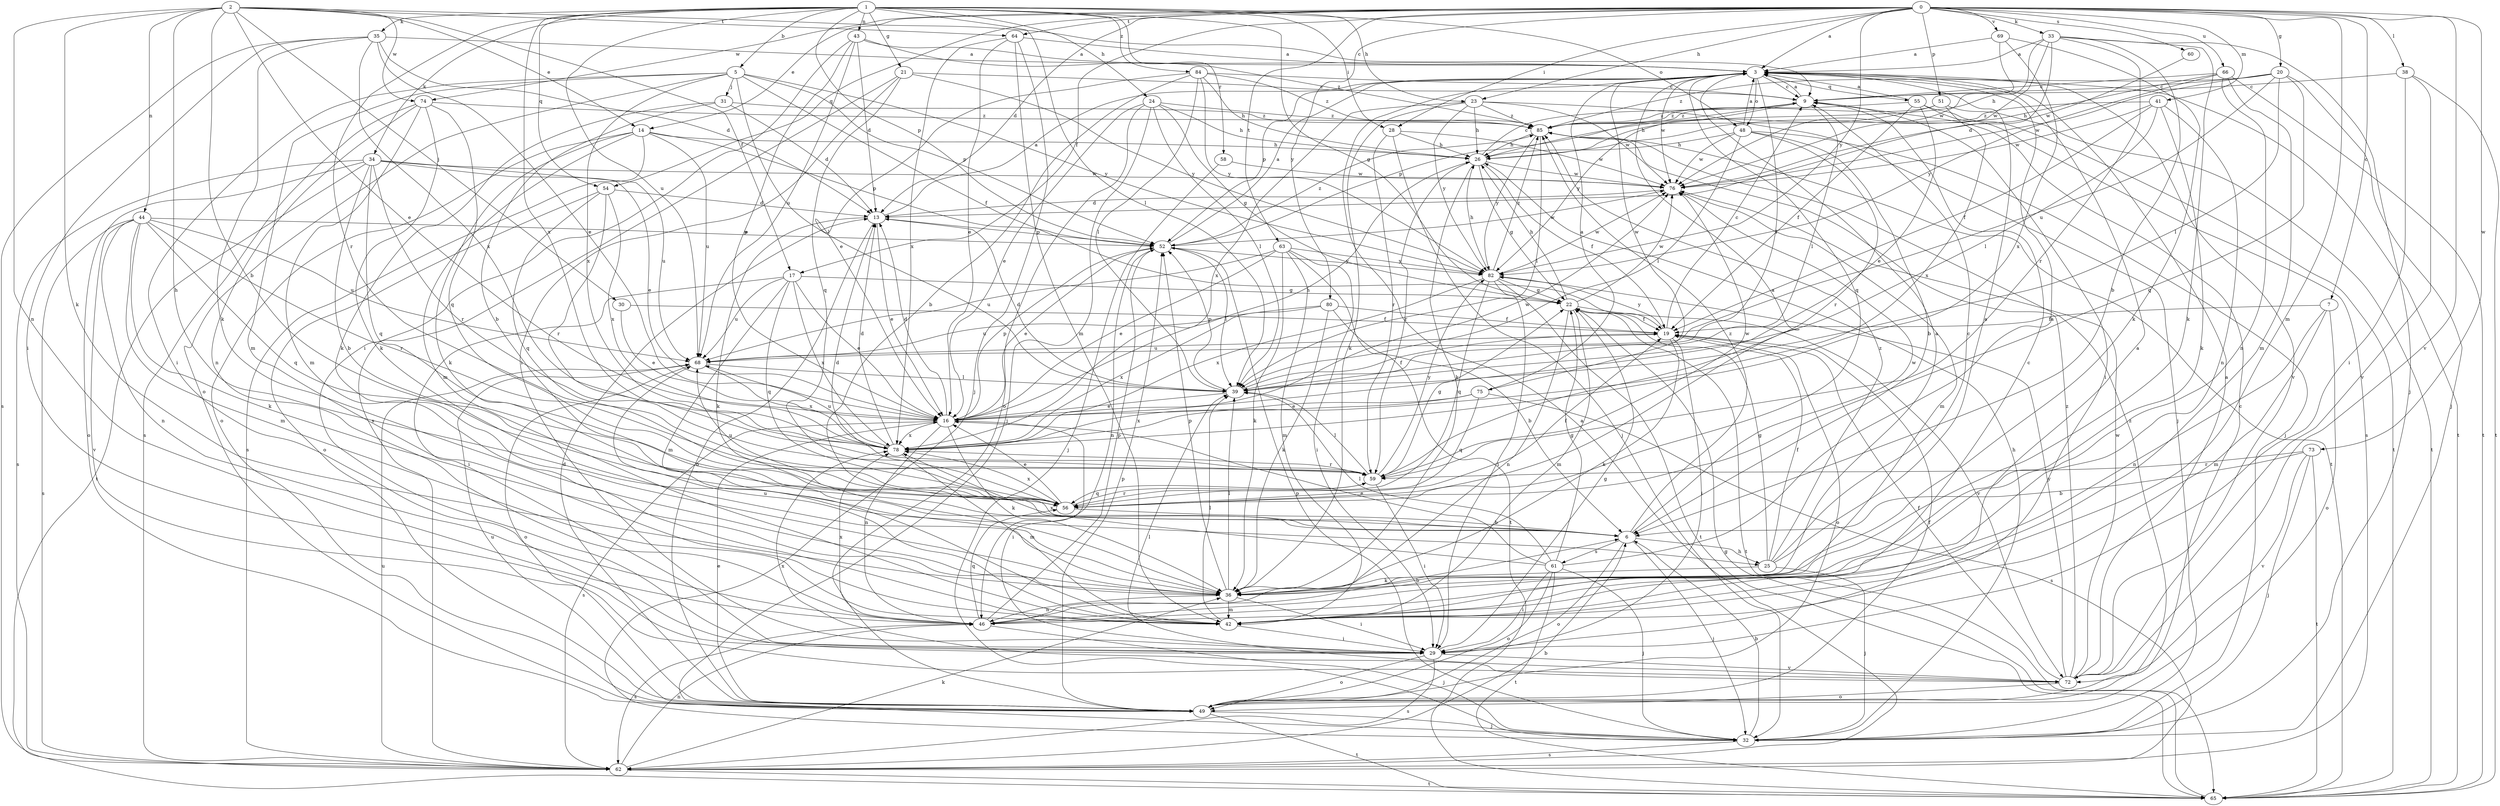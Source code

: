 strict digraph  {
0;
1;
2;
3;
5;
6;
7;
9;
13;
14;
16;
17;
19;
20;
21;
22;
23;
24;
25;
26;
28;
29;
30;
31;
32;
33;
34;
35;
36;
38;
39;
41;
42;
43;
44;
46;
48;
49;
51;
52;
54;
55;
56;
58;
59;
60;
61;
62;
63;
64;
65;
66;
68;
69;
72;
73;
74;
75;
76;
78;
80;
82;
84;
85;
0 -> 3  [label=a];
0 -> 7  [label=c];
0 -> 13  [label=d];
0 -> 14  [label=e];
0 -> 17  [label=f];
0 -> 20  [label=g];
0 -> 23  [label=h];
0 -> 28  [label=i];
0 -> 33  [label=k];
0 -> 38  [label=l];
0 -> 41  [label=m];
0 -> 42  [label=m];
0 -> 51  [label=p];
0 -> 54  [label=q];
0 -> 60  [label=s];
0 -> 63  [label=t];
0 -> 64  [label=t];
0 -> 66  [label=u];
0 -> 69  [label=v];
0 -> 72  [label=v];
0 -> 73  [label=w];
0 -> 74  [label=w];
0 -> 80  [label=y];
0 -> 82  [label=y];
1 -> 5  [label=b];
1 -> 21  [label=g];
1 -> 22  [label=g];
1 -> 23  [label=h];
1 -> 24  [label=h];
1 -> 28  [label=i];
1 -> 34  [label=k];
1 -> 35  [label=k];
1 -> 39  [label=l];
1 -> 43  [label=n];
1 -> 48  [label=o];
1 -> 52  [label=p];
1 -> 54  [label=q];
1 -> 58  [label=r];
1 -> 59  [label=r];
1 -> 68  [label=u];
1 -> 78  [label=x];
1 -> 84  [label=z];
2 -> 6  [label=b];
2 -> 9  [label=c];
2 -> 14  [label=e];
2 -> 16  [label=e];
2 -> 17  [label=f];
2 -> 25  [label=h];
2 -> 30  [label=j];
2 -> 36  [label=k];
2 -> 44  [label=n];
2 -> 46  [label=n];
2 -> 64  [label=t];
2 -> 74  [label=w];
3 -> 9  [label=c];
3 -> 39  [label=l];
3 -> 48  [label=o];
3 -> 52  [label=p];
3 -> 55  [label=q];
3 -> 56  [label=q];
3 -> 65  [label=t];
3 -> 72  [label=v];
3 -> 75  [label=w];
3 -> 76  [label=w];
5 -> 19  [label=f];
5 -> 29  [label=i];
5 -> 31  [label=j];
5 -> 39  [label=l];
5 -> 42  [label=m];
5 -> 49  [label=o];
5 -> 52  [label=p];
5 -> 78  [label=x];
5 -> 82  [label=y];
6 -> 25  [label=h];
6 -> 32  [label=j];
6 -> 49  [label=o];
6 -> 61  [label=s];
6 -> 76  [label=w];
6 -> 85  [label=z];
7 -> 19  [label=f];
7 -> 42  [label=m];
7 -> 46  [label=n];
7 -> 49  [label=o];
9 -> 3  [label=a];
9 -> 29  [label=i];
9 -> 39  [label=l];
9 -> 52  [label=p];
9 -> 82  [label=y];
9 -> 85  [label=z];
13 -> 3  [label=a];
13 -> 16  [label=e];
13 -> 36  [label=k];
13 -> 49  [label=o];
13 -> 52  [label=p];
14 -> 26  [label=h];
14 -> 36  [label=k];
14 -> 42  [label=m];
14 -> 49  [label=o];
14 -> 52  [label=p];
14 -> 62  [label=s];
14 -> 68  [label=u];
16 -> 13  [label=d];
16 -> 26  [label=h];
16 -> 29  [label=i];
16 -> 36  [label=k];
16 -> 46  [label=n];
16 -> 52  [label=p];
16 -> 62  [label=s];
16 -> 76  [label=w];
16 -> 78  [label=x];
17 -> 16  [label=e];
17 -> 22  [label=g];
17 -> 29  [label=i];
17 -> 42  [label=m];
17 -> 56  [label=q];
17 -> 68  [label=u];
17 -> 78  [label=x];
19 -> 9  [label=c];
19 -> 29  [label=i];
19 -> 36  [label=k];
19 -> 49  [label=o];
19 -> 68  [label=u];
19 -> 82  [label=y];
20 -> 9  [label=c];
20 -> 32  [label=j];
20 -> 39  [label=l];
20 -> 56  [label=q];
20 -> 68  [label=u];
20 -> 76  [label=w];
20 -> 85  [label=z];
21 -> 9  [label=c];
21 -> 29  [label=i];
21 -> 56  [label=q];
21 -> 62  [label=s];
21 -> 82  [label=y];
22 -> 19  [label=f];
22 -> 26  [label=h];
22 -> 42  [label=m];
22 -> 46  [label=n];
22 -> 65  [label=t];
22 -> 72  [label=v];
22 -> 76  [label=w];
23 -> 26  [label=h];
23 -> 32  [label=j];
23 -> 36  [label=k];
23 -> 76  [label=w];
23 -> 78  [label=x];
23 -> 82  [label=y];
23 -> 85  [label=z];
24 -> 16  [label=e];
24 -> 22  [label=g];
24 -> 26  [label=h];
24 -> 32  [label=j];
24 -> 39  [label=l];
24 -> 49  [label=o];
24 -> 85  [label=z];
25 -> 3  [label=a];
25 -> 9  [label=c];
25 -> 19  [label=f];
25 -> 22  [label=g];
25 -> 32  [label=j];
25 -> 36  [label=k];
25 -> 85  [label=z];
26 -> 9  [label=c];
26 -> 19  [label=f];
26 -> 22  [label=g];
26 -> 36  [label=k];
26 -> 59  [label=r];
26 -> 76  [label=w];
28 -> 26  [label=h];
28 -> 32  [label=j];
28 -> 59  [label=r];
28 -> 76  [label=w];
29 -> 22  [label=g];
29 -> 49  [label=o];
29 -> 62  [label=s];
29 -> 72  [label=v];
30 -> 16  [label=e];
30 -> 19  [label=f];
31 -> 6  [label=b];
31 -> 13  [label=d];
31 -> 36  [label=k];
31 -> 85  [label=z];
32 -> 6  [label=b];
32 -> 26  [label=h];
32 -> 52  [label=p];
32 -> 62  [label=s];
33 -> 3  [label=a];
33 -> 6  [label=b];
33 -> 13  [label=d];
33 -> 26  [label=h];
33 -> 32  [label=j];
33 -> 36  [label=k];
33 -> 59  [label=r];
33 -> 76  [label=w];
34 -> 6  [label=b];
34 -> 16  [label=e];
34 -> 49  [label=o];
34 -> 56  [label=q];
34 -> 59  [label=r];
34 -> 62  [label=s];
34 -> 65  [label=t];
34 -> 68  [label=u];
34 -> 76  [label=w];
35 -> 3  [label=a];
35 -> 13  [label=d];
35 -> 16  [label=e];
35 -> 29  [label=i];
35 -> 36  [label=k];
35 -> 62  [label=s];
35 -> 78  [label=x];
36 -> 3  [label=a];
36 -> 29  [label=i];
36 -> 39  [label=l];
36 -> 42  [label=m];
36 -> 46  [label=n];
36 -> 52  [label=p];
38 -> 9  [label=c];
38 -> 29  [label=i];
38 -> 65  [label=t];
38 -> 72  [label=v];
39 -> 13  [label=d];
39 -> 16  [label=e];
39 -> 19  [label=f];
39 -> 52  [label=p];
41 -> 19  [label=f];
41 -> 36  [label=k];
41 -> 39  [label=l];
41 -> 46  [label=n];
41 -> 76  [label=w];
41 -> 85  [label=z];
42 -> 3  [label=a];
42 -> 9  [label=c];
42 -> 29  [label=i];
42 -> 39  [label=l];
42 -> 68  [label=u];
43 -> 3  [label=a];
43 -> 13  [label=d];
43 -> 16  [label=e];
43 -> 29  [label=i];
43 -> 68  [label=u];
43 -> 85  [label=z];
44 -> 36  [label=k];
44 -> 42  [label=m];
44 -> 46  [label=n];
44 -> 52  [label=p];
44 -> 56  [label=q];
44 -> 59  [label=r];
44 -> 62  [label=s];
44 -> 68  [label=u];
44 -> 72  [label=v];
46 -> 6  [label=b];
46 -> 32  [label=j];
46 -> 52  [label=p];
46 -> 56  [label=q];
46 -> 62  [label=s];
46 -> 78  [label=x];
48 -> 3  [label=a];
48 -> 6  [label=b];
48 -> 26  [label=h];
48 -> 32  [label=j];
48 -> 39  [label=l];
48 -> 59  [label=r];
48 -> 76  [label=w];
49 -> 9  [label=c];
49 -> 13  [label=d];
49 -> 16  [label=e];
49 -> 19  [label=f];
49 -> 32  [label=j];
49 -> 52  [label=p];
49 -> 65  [label=t];
49 -> 68  [label=u];
49 -> 85  [label=z];
51 -> 26  [label=h];
51 -> 65  [label=t];
51 -> 78  [label=x];
51 -> 85  [label=z];
52 -> 3  [label=a];
52 -> 16  [label=e];
52 -> 39  [label=l];
52 -> 46  [label=n];
52 -> 76  [label=w];
52 -> 82  [label=y];
52 -> 85  [label=z];
54 -> 13  [label=d];
54 -> 49  [label=o];
54 -> 56  [label=q];
54 -> 59  [label=r];
54 -> 78  [label=x];
55 -> 3  [label=a];
55 -> 16  [label=e];
55 -> 19  [label=f];
55 -> 62  [label=s];
55 -> 65  [label=t];
55 -> 85  [label=z];
56 -> 3  [label=a];
56 -> 6  [label=b];
56 -> 13  [label=d];
56 -> 16  [label=e];
56 -> 19  [label=f];
56 -> 59  [label=r];
56 -> 68  [label=u];
56 -> 78  [label=x];
58 -> 32  [label=j];
58 -> 76  [label=w];
59 -> 22  [label=g];
59 -> 29  [label=i];
59 -> 39  [label=l];
59 -> 56  [label=q];
59 -> 76  [label=w];
59 -> 82  [label=y];
60 -> 76  [label=w];
61 -> 3  [label=a];
61 -> 16  [label=e];
61 -> 22  [label=g];
61 -> 29  [label=i];
61 -> 32  [label=j];
61 -> 39  [label=l];
61 -> 49  [label=o];
61 -> 65  [label=t];
61 -> 78  [label=x];
62 -> 3  [label=a];
62 -> 6  [label=b];
62 -> 36  [label=k];
62 -> 46  [label=n];
62 -> 65  [label=t];
62 -> 68  [label=u];
63 -> 16  [label=e];
63 -> 29  [label=i];
63 -> 36  [label=k];
63 -> 42  [label=m];
63 -> 65  [label=t];
63 -> 68  [label=u];
63 -> 82  [label=y];
64 -> 3  [label=a];
64 -> 16  [label=e];
64 -> 32  [label=j];
64 -> 42  [label=m];
64 -> 78  [label=x];
65 -> 22  [label=g];
66 -> 9  [label=c];
66 -> 26  [label=h];
66 -> 42  [label=m];
66 -> 46  [label=n];
66 -> 65  [label=t];
66 -> 82  [label=y];
68 -> 39  [label=l];
68 -> 49  [label=o];
68 -> 78  [label=x];
69 -> 3  [label=a];
69 -> 36  [label=k];
69 -> 76  [label=w];
69 -> 78  [label=x];
72 -> 3  [label=a];
72 -> 19  [label=f];
72 -> 39  [label=l];
72 -> 49  [label=o];
72 -> 76  [label=w];
72 -> 78  [label=x];
72 -> 82  [label=y];
72 -> 85  [label=z];
73 -> 6  [label=b];
73 -> 32  [label=j];
73 -> 59  [label=r];
73 -> 65  [label=t];
73 -> 72  [label=v];
74 -> 36  [label=k];
74 -> 42  [label=m];
74 -> 46  [label=n];
74 -> 56  [label=q];
74 -> 62  [label=s];
74 -> 85  [label=z];
75 -> 3  [label=a];
75 -> 16  [label=e];
75 -> 56  [label=q];
75 -> 62  [label=s];
75 -> 78  [label=x];
76 -> 13  [label=d];
76 -> 42  [label=m];
78 -> 13  [label=d];
78 -> 42  [label=m];
78 -> 59  [label=r];
78 -> 68  [label=u];
80 -> 6  [label=b];
80 -> 19  [label=f];
80 -> 36  [label=k];
80 -> 68  [label=u];
80 -> 78  [label=x];
82 -> 22  [label=g];
82 -> 26  [label=h];
82 -> 29  [label=i];
82 -> 56  [label=q];
82 -> 65  [label=t];
82 -> 76  [label=w];
82 -> 78  [label=x];
82 -> 85  [label=z];
84 -> 6  [label=b];
84 -> 9  [label=c];
84 -> 16  [label=e];
84 -> 26  [label=h];
84 -> 39  [label=l];
84 -> 82  [label=y];
84 -> 85  [label=z];
85 -> 26  [label=h];
85 -> 39  [label=l];
85 -> 65  [label=t];
85 -> 82  [label=y];
}
